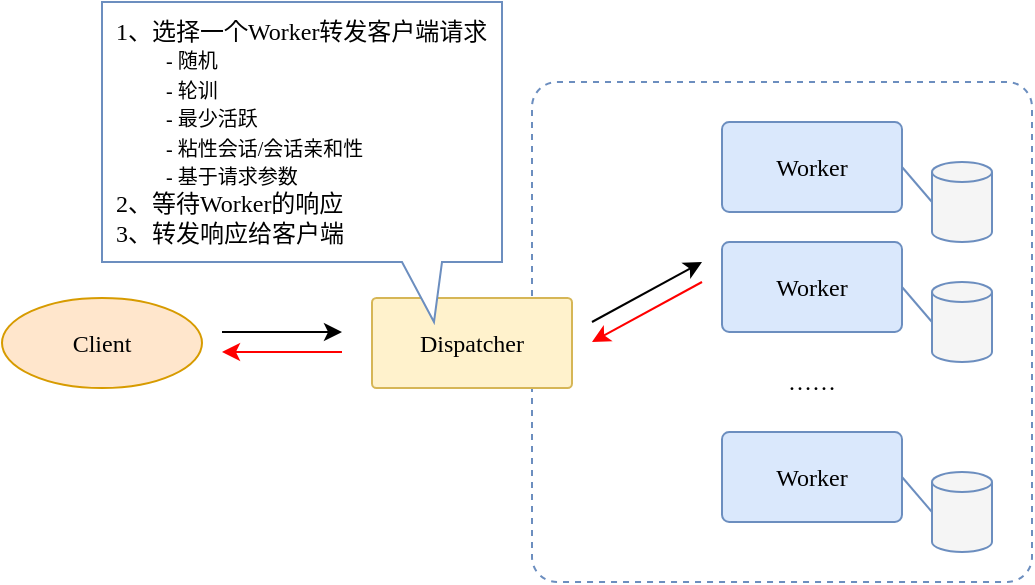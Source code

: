 <mxfile version="19.0.3" type="device" pages="7"><diagram id="mJhIzdPlMA6EVmmanqmh" name="LoadBalancer"><mxGraphModel dx="1234" dy="814" grid="1" gridSize="10" guides="1" tooltips="1" connect="1" arrows="1" fold="1" page="1" pageScale="1" pageWidth="850" pageHeight="1100" math="0" shadow="0"><root><mxCell id="0"/><mxCell id="1" parent="0"/><mxCell id="OKuYoKB4tU8F0zjt6xuh-11" value="" style="rounded=1;whiteSpace=wrap;html=1;shadow=0;fontFamily=Times New Roman;strokeColor=#6C8EBF;arcSize=5;dashed=1;" vertex="1" parent="1"><mxGeometry x="305" y="180" width="250" height="250" as="geometry"/></mxCell><mxCell id="OKuYoKB4tU8F0zjt6xuh-2" style="rounded=0;orthogonalLoop=1;jettySize=auto;html=1;exitX=1;exitY=0.5;exitDx=0;exitDy=0;entryX=0;entryY=0.5;entryDx=0;entryDy=0;entryPerimeter=0;endArrow=none;endFill=0;strokeColor=#6C8EBF;" edge="1" parent="1" source="D5-Jd2bCPBZuHOBxy6q9-1" target="D5-Jd2bCPBZuHOBxy6q9-3"><mxGeometry relative="1" as="geometry"><mxPoint x="480" y="270" as="targetPoint"/></mxGeometry></mxCell><mxCell id="D5-Jd2bCPBZuHOBxy6q9-1" value="Worker" style="rounded=1;whiteSpace=wrap;html=1;fillColor=#dae8fc;strokeColor=#6c8ebf;arcSize=8;shadow=0;fontFamily=Times New Roman;fontStyle=0" vertex="1" parent="1"><mxGeometry x="400" y="200" width="90" height="45" as="geometry"/></mxCell><mxCell id="D5-Jd2bCPBZuHOBxy6q9-3" value="" style="shape=cylinder3;whiteSpace=wrap;html=1;boundedLbl=1;backgroundOutline=1;size=5;shadow=0;fillColor=#f5f5f5;fontColor=#333333;strokeColor=#6C8EBF;" vertex="1" parent="1"><mxGeometry x="505" y="220" width="30" height="40" as="geometry"/></mxCell><mxCell id="OKuYoKB4tU8F0zjt6xuh-3" style="rounded=0;orthogonalLoop=1;jettySize=auto;html=1;exitX=1;exitY=0.5;exitDx=0;exitDy=0;entryX=0;entryY=0.5;entryDx=0;entryDy=0;entryPerimeter=0;endArrow=none;endFill=0;strokeColor=#6C8EBF;" edge="1" parent="1" source="OKuYoKB4tU8F0zjt6xuh-4" target="OKuYoKB4tU8F0zjt6xuh-5"><mxGeometry relative="1" as="geometry"><mxPoint x="480" y="330" as="targetPoint"/></mxGeometry></mxCell><mxCell id="OKuYoKB4tU8F0zjt6xuh-4" value="Worker" style="rounded=1;whiteSpace=wrap;html=1;fillColor=#dae8fc;strokeColor=#6c8ebf;arcSize=8;shadow=0;fontFamily=Times New Roman;fontStyle=0" vertex="1" parent="1"><mxGeometry x="400" y="260" width="90" height="45" as="geometry"/></mxCell><mxCell id="OKuYoKB4tU8F0zjt6xuh-5" value="" style="shape=cylinder3;whiteSpace=wrap;html=1;boundedLbl=1;backgroundOutline=1;size=5;shadow=0;fillColor=#f5f5f5;fontColor=#333333;strokeColor=#6C8EBF;" vertex="1" parent="1"><mxGeometry x="505" y="280" width="30" height="40" as="geometry"/></mxCell><mxCell id="OKuYoKB4tU8F0zjt6xuh-6" style="rounded=0;orthogonalLoop=1;jettySize=auto;html=1;exitX=1;exitY=0.5;exitDx=0;exitDy=0;entryX=0;entryY=0.5;entryDx=0;entryDy=0;entryPerimeter=0;endArrow=none;endFill=0;strokeColor=#6C8EBF;" edge="1" parent="1" source="OKuYoKB4tU8F0zjt6xuh-7" target="OKuYoKB4tU8F0zjt6xuh-8"><mxGeometry relative="1" as="geometry"><mxPoint x="480" y="425" as="targetPoint"/></mxGeometry></mxCell><mxCell id="OKuYoKB4tU8F0zjt6xuh-7" value="Worker" style="rounded=1;whiteSpace=wrap;html=1;fillColor=#dae8fc;strokeColor=#6c8ebf;arcSize=8;shadow=0;fontFamily=Times New Roman;fontStyle=0" vertex="1" parent="1"><mxGeometry x="400" y="355" width="90" height="45" as="geometry"/></mxCell><mxCell id="OKuYoKB4tU8F0zjt6xuh-8" value="" style="shape=cylinder3;whiteSpace=wrap;html=1;boundedLbl=1;backgroundOutline=1;size=5;shadow=0;fillColor=#f5f5f5;fontColor=#333333;strokeColor=#6C8EBF;" vertex="1" parent="1"><mxGeometry x="505" y="375" width="30" height="40" as="geometry"/></mxCell><mxCell id="OKuYoKB4tU8F0zjt6xuh-10" value="……" style="text;html=1;strokeColor=none;fillColor=none;align=center;verticalAlign=middle;whiteSpace=wrap;rounded=0;shadow=0;fontFamily=Times New Roman;" vertex="1" parent="1"><mxGeometry x="415" y="320" width="60" height="20" as="geometry"/></mxCell><mxCell id="OKuYoKB4tU8F0zjt6xuh-12" value="Dispatcher" style="rounded=1;whiteSpace=wrap;html=1;shadow=0;fontFamily=Times New Roman;strokeColor=#d6b656;arcSize=5;fillColor=#fff2cc;" vertex="1" parent="1"><mxGeometry x="225" y="288" width="100" height="45" as="geometry"/></mxCell><mxCell id="OKuYoKB4tU8F0zjt6xuh-13" value="Client" style="ellipse;whiteSpace=wrap;html=1;shadow=0;fontFamily=Times New Roman;strokeColor=#d79b00;fillColor=#ffe6cc;" vertex="1" parent="1"><mxGeometry x="40" y="288" width="100" height="45" as="geometry"/></mxCell><mxCell id="OKuYoKB4tU8F0zjt6xuh-14" value="" style="endArrow=classic;html=1;rounded=0;fontFamily=Times New Roman;strokeColor=#000000;" edge="1" parent="1"><mxGeometry width="50" height="50" relative="1" as="geometry"><mxPoint x="150" y="305" as="sourcePoint"/><mxPoint x="210" y="305" as="targetPoint"/></mxGeometry></mxCell><mxCell id="OKuYoKB4tU8F0zjt6xuh-15" value="" style="endArrow=classic;html=1;rounded=0;fontFamily=Times New Roman;strokeColor=#FF0000;" edge="1" parent="1"><mxGeometry width="50" height="50" relative="1" as="geometry"><mxPoint x="210" y="315" as="sourcePoint"/><mxPoint x="150" y="315" as="targetPoint"/></mxGeometry></mxCell><mxCell id="OKuYoKB4tU8F0zjt6xuh-18" value="" style="endArrow=classic;html=1;rounded=0;fontFamily=Times New Roman;strokeColor=#000000;" edge="1" parent="1"><mxGeometry width="50" height="50" relative="1" as="geometry"><mxPoint x="335" y="300" as="sourcePoint"/><mxPoint x="390" y="270" as="targetPoint"/></mxGeometry></mxCell><mxCell id="OKuYoKB4tU8F0zjt6xuh-19" value="" style="endArrow=classic;html=1;rounded=0;fontFamily=Times New Roman;strokeColor=#FF0000;" edge="1" parent="1"><mxGeometry width="50" height="50" relative="1" as="geometry"><mxPoint x="390" y="280" as="sourcePoint"/><mxPoint x="335" y="310" as="targetPoint"/></mxGeometry></mxCell><mxCell id="OKuYoKB4tU8F0zjt6xuh-20" value="" style="shape=callout;whiteSpace=wrap;html=1;perimeter=calloutPerimeter;shadow=0;fontFamily=Times New Roman;strokeColor=#6C8EBF;size=30;position=0.75;position2=0.83;" vertex="1" parent="1"><mxGeometry x="90" y="140" width="200" height="160" as="geometry"/></mxCell><mxCell id="OKuYoKB4tU8F0zjt6xuh-21" value="1、选择一个Worker转发客户端请求&lt;br&gt;&lt;font style=&quot;font-size: 10px;&quot;&gt;&amp;nbsp; &amp;nbsp; &amp;nbsp; &amp;nbsp; &amp;nbsp; - 随机&lt;br&gt;&amp;nbsp; &amp;nbsp; &amp;nbsp; &amp;nbsp; &amp;nbsp;&amp;nbsp;- 轮训&lt;br&gt;&amp;nbsp; &amp;nbsp; &amp;nbsp; &amp;nbsp; &amp;nbsp;&amp;nbsp;- 最少活跃&lt;br&gt;&amp;nbsp; &amp;nbsp; &amp;nbsp; &amp;nbsp; &amp;nbsp;&amp;nbsp;- 粘性会话/会话亲和性&lt;br&gt;&amp;nbsp; &amp;nbsp; &amp;nbsp; &amp;nbsp; &amp;nbsp;&amp;nbsp;- 基于请求参数&lt;/font&gt;&lt;br&gt;2、等待Worker的响应&lt;br&gt;3、转发响应给客户端" style="text;html=1;strokeColor=none;fillColor=none;align=left;verticalAlign=middle;whiteSpace=wrap;rounded=0;shadow=0;fontFamily=Times New Roman;" vertex="1" parent="1"><mxGeometry x="95" y="145" width="190" height="120" as="geometry"/></mxCell></root></mxGraphModel></diagram><diagram id="7uTBvrStzXNm9BnPSdBw" name="ScatterAndGather"><mxGraphModel dx="1234" dy="814" grid="1" gridSize="10" guides="1" tooltips="1" connect="1" arrows="1" fold="1" page="1" pageScale="1" pageWidth="850" pageHeight="1100" math="0" shadow="0"><root><mxCell id="0"/><mxCell id="1" parent="0"/><mxCell id="l8UJnl6q13SmL5NyGdr1-1" value="" style="rounded=1;whiteSpace=wrap;html=1;shadow=0;fontFamily=Times New Roman;strokeColor=#6C8EBF;arcSize=5;dashed=1;" vertex="1" parent="1"><mxGeometry x="315" y="50" width="250" height="250" as="geometry"/></mxCell><mxCell id="l8UJnl6q13SmL5NyGdr1-2" style="rounded=0;orthogonalLoop=1;jettySize=auto;html=1;exitX=1;exitY=0.5;exitDx=0;exitDy=0;entryX=0;entryY=0.5;entryDx=0;entryDy=0;entryPerimeter=0;endArrow=none;endFill=0;strokeColor=#6C8EBF;" edge="1" parent="1" source="l8UJnl6q13SmL5NyGdr1-3" target="l8UJnl6q13SmL5NyGdr1-4"><mxGeometry relative="1" as="geometry"><mxPoint x="490" y="140" as="targetPoint"/></mxGeometry></mxCell><mxCell id="l8UJnl6q13SmL5NyGdr1-3" value="Worker" style="rounded=1;whiteSpace=wrap;html=1;fillColor=#dae8fc;strokeColor=#6c8ebf;arcSize=8;shadow=0;fontFamily=Times New Roman;fontStyle=0" vertex="1" parent="1"><mxGeometry x="410" y="70" width="90" height="45" as="geometry"/></mxCell><mxCell id="l8UJnl6q13SmL5NyGdr1-4" value="" style="shape=cylinder3;whiteSpace=wrap;html=1;boundedLbl=1;backgroundOutline=1;size=5;shadow=0;fillColor=#f5f5f5;fontColor=#333333;strokeColor=#6C8EBF;" vertex="1" parent="1"><mxGeometry x="515" y="90" width="30" height="40" as="geometry"/></mxCell><mxCell id="l8UJnl6q13SmL5NyGdr1-5" style="rounded=0;orthogonalLoop=1;jettySize=auto;html=1;exitX=1;exitY=0.5;exitDx=0;exitDy=0;entryX=0;entryY=0.5;entryDx=0;entryDy=0;entryPerimeter=0;endArrow=none;endFill=0;strokeColor=#6C8EBF;" edge="1" parent="1" source="l8UJnl6q13SmL5NyGdr1-6" target="l8UJnl6q13SmL5NyGdr1-7"><mxGeometry relative="1" as="geometry"><mxPoint x="490" y="200" as="targetPoint"/></mxGeometry></mxCell><mxCell id="l8UJnl6q13SmL5NyGdr1-6" value="Worker" style="rounded=1;whiteSpace=wrap;html=1;fillColor=#dae8fc;strokeColor=#6c8ebf;arcSize=8;shadow=0;fontFamily=Times New Roman;fontStyle=0" vertex="1" parent="1"><mxGeometry x="410" y="130" width="90" height="45" as="geometry"/></mxCell><mxCell id="l8UJnl6q13SmL5NyGdr1-7" value="" style="shape=cylinder3;whiteSpace=wrap;html=1;boundedLbl=1;backgroundOutline=1;size=5;shadow=0;fillColor=#f5f5f5;fontColor=#333333;strokeColor=#6C8EBF;" vertex="1" parent="1"><mxGeometry x="515" y="150" width="30" height="40" as="geometry"/></mxCell><mxCell id="l8UJnl6q13SmL5NyGdr1-8" style="rounded=0;orthogonalLoop=1;jettySize=auto;html=1;exitX=1;exitY=0.5;exitDx=0;exitDy=0;entryX=0;entryY=0.5;entryDx=0;entryDy=0;entryPerimeter=0;endArrow=none;endFill=0;strokeColor=#6C8EBF;" edge="1" parent="1" source="l8UJnl6q13SmL5NyGdr1-9" target="l8UJnl6q13SmL5NyGdr1-10"><mxGeometry relative="1" as="geometry"><mxPoint x="490" y="295" as="targetPoint"/></mxGeometry></mxCell><mxCell id="l8UJnl6q13SmL5NyGdr1-9" value="Worker" style="rounded=1;whiteSpace=wrap;html=1;fillColor=#dae8fc;strokeColor=#6c8ebf;arcSize=8;shadow=0;fontFamily=Times New Roman;fontStyle=0" vertex="1" parent="1"><mxGeometry x="410" y="225" width="90" height="45" as="geometry"/></mxCell><mxCell id="l8UJnl6q13SmL5NyGdr1-10" value="" style="shape=cylinder3;whiteSpace=wrap;html=1;boundedLbl=1;backgroundOutline=1;size=5;shadow=0;fillColor=#f5f5f5;fontColor=#333333;strokeColor=#6C8EBF;" vertex="1" parent="1"><mxGeometry x="515" y="245" width="30" height="40" as="geometry"/></mxCell><mxCell id="l8UJnl6q13SmL5NyGdr1-11" value="……" style="text;html=1;strokeColor=none;fillColor=none;align=center;verticalAlign=middle;whiteSpace=wrap;rounded=0;shadow=0;fontFamily=Times New Roman;" vertex="1" parent="1"><mxGeometry x="425" y="190" width="60" height="20" as="geometry"/></mxCell><mxCell id="l8UJnl6q13SmL5NyGdr1-12" value="Dispatcher" style="rounded=1;whiteSpace=wrap;html=1;shadow=0;fontFamily=Times New Roman;strokeColor=#d6b656;arcSize=5;fillColor=#fff2cc;" vertex="1" parent="1"><mxGeometry x="235" y="158" width="100" height="45" as="geometry"/></mxCell><mxCell id="l8UJnl6q13SmL5NyGdr1-13" value="Client" style="ellipse;whiteSpace=wrap;html=1;shadow=0;fontFamily=Times New Roman;strokeColor=#d79b00;fillColor=#ffe6cc;" vertex="1" parent="1"><mxGeometry x="50" y="158" width="100" height="45" as="geometry"/></mxCell><mxCell id="l8UJnl6q13SmL5NyGdr1-14" value="" style="endArrow=classic;html=1;rounded=0;fontFamily=Times New Roman;strokeColor=#000000;" edge="1" parent="1"><mxGeometry width="50" height="50" relative="1" as="geometry"><mxPoint x="160" y="175" as="sourcePoint"/><mxPoint x="220" y="175" as="targetPoint"/></mxGeometry></mxCell><mxCell id="l8UJnl6q13SmL5NyGdr1-15" value="" style="endArrow=classic;html=1;rounded=0;fontFamily=Times New Roman;strokeColor=#FF0000;" edge="1" parent="1"><mxGeometry width="50" height="50" relative="1" as="geometry"><mxPoint x="220" y="185" as="sourcePoint"/><mxPoint x="160" y="185" as="targetPoint"/></mxGeometry></mxCell><mxCell id="l8UJnl6q13SmL5NyGdr1-16" value="" style="endArrow=classic;html=1;rounded=0;fontFamily=Times New Roman;strokeColor=#000000;" edge="1" parent="1"><mxGeometry width="50" height="50" relative="1" as="geometry"><mxPoint x="343" y="152" as="sourcePoint"/><mxPoint x="398" y="82" as="targetPoint"/></mxGeometry></mxCell><mxCell id="l8UJnl6q13SmL5NyGdr1-17" value="" style="endArrow=classic;html=1;rounded=0;fontFamily=Times New Roman;strokeColor=#FF0000;" edge="1" parent="1"><mxGeometry width="50" height="50" relative="1" as="geometry"><mxPoint x="403" y="92" as="sourcePoint"/><mxPoint x="348" y="162" as="targetPoint"/></mxGeometry></mxCell><mxCell id="l8UJnl6q13SmL5NyGdr1-18" value="" style="shape=callout;whiteSpace=wrap;html=1;perimeter=calloutPerimeter;shadow=0;fontFamily=Times New Roman;strokeColor=#6C8EBF;size=30;position=0.75;position2=0.83;" vertex="1" parent="1"><mxGeometry x="100" y="70" width="200" height="100" as="geometry"/></mxCell><mxCell id="l8UJnl6q13SmL5NyGdr1-19" value="1、将请求广播给所有的Worker&lt;br&gt;2、等待所有的响应&lt;br&gt;3、将所有的响应合并成一个响应" style="text;html=1;strokeColor=none;fillColor=none;align=left;verticalAlign=middle;whiteSpace=wrap;rounded=0;shadow=0;fontFamily=Times New Roman;" vertex="1" parent="1"><mxGeometry x="105" y="75" width="190" height="60" as="geometry"/></mxCell><mxCell id="FmvXuT_vc3VrbFPCiRUk-1" value="" style="endArrow=classic;html=1;rounded=0;fontFamily=Times New Roman;strokeColor=#000000;" edge="1" parent="1"><mxGeometry width="50" height="50" relative="1" as="geometry"><mxPoint x="350" y="180" as="sourcePoint"/><mxPoint x="405" y="150" as="targetPoint"/></mxGeometry></mxCell><mxCell id="FmvXuT_vc3VrbFPCiRUk-2" value="" style="endArrow=classic;html=1;rounded=0;fontFamily=Times New Roman;strokeColor=#FF0000;" edge="1" parent="1"><mxGeometry width="50" height="50" relative="1" as="geometry"><mxPoint x="405" y="160" as="sourcePoint"/><mxPoint x="350" y="190" as="targetPoint"/></mxGeometry></mxCell><mxCell id="FmvXuT_vc3VrbFPCiRUk-3" value="" style="endArrow=classic;html=1;rounded=0;fontFamily=Times New Roman;strokeColor=#000000;" edge="1" parent="1"><mxGeometry width="50" height="50" relative="1" as="geometry"><mxPoint x="345" y="206" as="sourcePoint"/><mxPoint x="405" y="246" as="targetPoint"/></mxGeometry></mxCell><mxCell id="FmvXuT_vc3VrbFPCiRUk-4" value="" style="endArrow=classic;html=1;rounded=0;fontFamily=Times New Roman;strokeColor=#FF0000;" edge="1" parent="1"><mxGeometry width="50" height="50" relative="1" as="geometry"><mxPoint x="400" y="256" as="sourcePoint"/><mxPoint x="340" y="216" as="targetPoint"/></mxGeometry></mxCell></root></mxGraphModel></diagram><diagram id="F66tq0EUuFANw4MrTrMQ" name="ResultCache"><mxGraphModel dx="1234" dy="814" grid="1" gridSize="10" guides="1" tooltips="1" connect="1" arrows="1" fold="1" page="1" pageScale="1" pageWidth="850" pageHeight="1100" math="0" shadow="0"><root><mxCell id="0"/><mxCell id="1" parent="0"/><mxCell id="sAX-GhRNekxfn34Ok12D-1" value="" style="rounded=1;whiteSpace=wrap;html=1;shadow=0;fontFamily=Times New Roman;strokeColor=#6C8EBF;arcSize=5;dashed=1;" vertex="1" parent="1"><mxGeometry x="315" y="50" width="250" height="250" as="geometry"/></mxCell><mxCell id="sAX-GhRNekxfn34Ok12D-2" style="rounded=0;orthogonalLoop=1;jettySize=auto;html=1;exitX=1;exitY=0.5;exitDx=0;exitDy=0;entryX=0;entryY=0.5;entryDx=0;entryDy=0;entryPerimeter=0;endArrow=none;endFill=0;strokeColor=#6C8EBF;" edge="1" parent="1" source="sAX-GhRNekxfn34Ok12D-3" target="sAX-GhRNekxfn34Ok12D-4"><mxGeometry relative="1" as="geometry"><mxPoint x="490" y="140" as="targetPoint"/></mxGeometry></mxCell><mxCell id="sAX-GhRNekxfn34Ok12D-3" value="Worker" style="rounded=1;whiteSpace=wrap;html=1;fillColor=#dae8fc;strokeColor=#6c8ebf;arcSize=8;shadow=0;fontFamily=Times New Roman;fontStyle=0" vertex="1" parent="1"><mxGeometry x="410" y="70" width="90" height="45" as="geometry"/></mxCell><mxCell id="sAX-GhRNekxfn34Ok12D-4" value="" style="shape=cylinder3;whiteSpace=wrap;html=1;boundedLbl=1;backgroundOutline=1;size=5;shadow=0;fillColor=#f5f5f5;fontColor=#333333;strokeColor=#6C8EBF;" vertex="1" parent="1"><mxGeometry x="515" y="90" width="30" height="40" as="geometry"/></mxCell><mxCell id="sAX-GhRNekxfn34Ok12D-5" style="rounded=0;orthogonalLoop=1;jettySize=auto;html=1;exitX=1;exitY=0.5;exitDx=0;exitDy=0;entryX=0;entryY=0.5;entryDx=0;entryDy=0;entryPerimeter=0;endArrow=none;endFill=0;strokeColor=#6C8EBF;" edge="1" parent="1" source="sAX-GhRNekxfn34Ok12D-6" target="sAX-GhRNekxfn34Ok12D-7"><mxGeometry relative="1" as="geometry"><mxPoint x="490" y="200" as="targetPoint"/></mxGeometry></mxCell><mxCell id="sAX-GhRNekxfn34Ok12D-6" value="Worker" style="rounded=1;whiteSpace=wrap;html=1;fillColor=#dae8fc;strokeColor=#6c8ebf;arcSize=8;shadow=0;fontFamily=Times New Roman;fontStyle=0" vertex="1" parent="1"><mxGeometry x="410" y="130" width="90" height="45" as="geometry"/></mxCell><mxCell id="sAX-GhRNekxfn34Ok12D-7" value="" style="shape=cylinder3;whiteSpace=wrap;html=1;boundedLbl=1;backgroundOutline=1;size=5;shadow=0;fillColor=#f5f5f5;fontColor=#333333;strokeColor=#6C8EBF;" vertex="1" parent="1"><mxGeometry x="515" y="150" width="30" height="40" as="geometry"/></mxCell><mxCell id="sAX-GhRNekxfn34Ok12D-8" style="rounded=0;orthogonalLoop=1;jettySize=auto;html=1;exitX=1;exitY=0.5;exitDx=0;exitDy=0;entryX=0;entryY=0.5;entryDx=0;entryDy=0;entryPerimeter=0;endArrow=none;endFill=0;strokeColor=#6C8EBF;" edge="1" parent="1" source="sAX-GhRNekxfn34Ok12D-9" target="sAX-GhRNekxfn34Ok12D-10"><mxGeometry relative="1" as="geometry"><mxPoint x="490" y="295" as="targetPoint"/></mxGeometry></mxCell><mxCell id="sAX-GhRNekxfn34Ok12D-9" value="Worker" style="rounded=1;whiteSpace=wrap;html=1;fillColor=#dae8fc;strokeColor=#6c8ebf;arcSize=8;shadow=0;fontFamily=Times New Roman;fontStyle=0" vertex="1" parent="1"><mxGeometry x="410" y="225" width="90" height="45" as="geometry"/></mxCell><mxCell id="sAX-GhRNekxfn34Ok12D-10" value="" style="shape=cylinder3;whiteSpace=wrap;html=1;boundedLbl=1;backgroundOutline=1;size=5;shadow=0;fillColor=#f5f5f5;fontColor=#333333;strokeColor=#6C8EBF;" vertex="1" parent="1"><mxGeometry x="515" y="245" width="30" height="40" as="geometry"/></mxCell><mxCell id="sAX-GhRNekxfn34Ok12D-11" value="……" style="text;html=1;strokeColor=none;fillColor=none;align=center;verticalAlign=middle;whiteSpace=wrap;rounded=0;shadow=0;fontFamily=Times New Roman;" vertex="1" parent="1"><mxGeometry x="425" y="190" width="60" height="20" as="geometry"/></mxCell><mxCell id="sAX-GhRNekxfn34Ok12D-12" value="Dispatcher" style="rounded=1;whiteSpace=wrap;html=1;shadow=0;fontFamily=Times New Roman;strokeColor=#d6b656;arcSize=5;fillColor=#fff2cc;" vertex="1" parent="1"><mxGeometry x="235" y="158" width="100" height="45" as="geometry"/></mxCell><mxCell id="sAX-GhRNekxfn34Ok12D-13" value="Client" style="ellipse;whiteSpace=wrap;html=1;shadow=0;fontFamily=Times New Roman;strokeColor=#d79b00;fillColor=#ffe6cc;" vertex="1" parent="1"><mxGeometry x="50" y="158" width="100" height="45" as="geometry"/></mxCell><mxCell id="sAX-GhRNekxfn34Ok12D-14" value="" style="endArrow=classic;html=1;rounded=0;fontFamily=Times New Roman;strokeColor=#000000;" edge="1" parent="1"><mxGeometry width="50" height="50" relative="1" as="geometry"><mxPoint x="160" y="175" as="sourcePoint"/><mxPoint x="220" y="175" as="targetPoint"/></mxGeometry></mxCell><mxCell id="sAX-GhRNekxfn34Ok12D-15" value="" style="endArrow=classic;html=1;rounded=0;fontFamily=Times New Roman;strokeColor=#FF0000;" edge="1" parent="1"><mxGeometry width="50" height="50" relative="1" as="geometry"><mxPoint x="220" y="185" as="sourcePoint"/><mxPoint x="160" y="185" as="targetPoint"/></mxGeometry></mxCell><mxCell id="sAX-GhRNekxfn34Ok12D-16" value="" style="endArrow=classic;html=1;rounded=0;fontFamily=Times New Roman;strokeColor=#000000;dashed=1;" edge="1" parent="1"><mxGeometry width="50" height="50" relative="1" as="geometry"><mxPoint x="343" y="152" as="sourcePoint"/><mxPoint x="398" y="82" as="targetPoint"/></mxGeometry></mxCell><mxCell id="sAX-GhRNekxfn34Ok12D-17" value="" style="endArrow=classic;html=1;rounded=0;fontFamily=Times New Roman;strokeColor=#FF0000;dashed=1;" edge="1" parent="1"><mxGeometry width="50" height="50" relative="1" as="geometry"><mxPoint x="403" y="92" as="sourcePoint"/><mxPoint x="348" y="162" as="targetPoint"/></mxGeometry></mxCell><mxCell id="sAX-GhRNekxfn34Ok12D-18" value="" style="shape=callout;whiteSpace=wrap;html=1;perimeter=calloutPerimeter;shadow=0;fontFamily=Times New Roman;strokeColor=#6C8EBF;size=30;position=0.75;position2=0.83;" vertex="1" parent="1"><mxGeometry x="60" y="70" width="240" height="100" as="geometry"/></mxCell><mxCell id="sAX-GhRNekxfn34Ok12D-19" value="1、查找缓存&lt;br&gt;2、如果缓存存在，直接返回客户端&lt;br&gt;3、否则，将请求转发Worker，并缓存结果" style="text;html=1;strokeColor=none;fillColor=none;align=left;verticalAlign=middle;whiteSpace=wrap;rounded=0;shadow=0;fontFamily=Times New Roman;" vertex="1" parent="1"><mxGeometry x="65" y="75" width="230" height="60" as="geometry"/></mxCell><mxCell id="sAX-GhRNekxfn34Ok12D-20" value="" style="endArrow=classic;html=1;rounded=0;fontFamily=Times New Roman;strokeColor=#000000;dashed=1;" edge="1" parent="1"><mxGeometry width="50" height="50" relative="1" as="geometry"><mxPoint x="350" y="180" as="sourcePoint"/><mxPoint x="405" y="150" as="targetPoint"/></mxGeometry></mxCell><mxCell id="sAX-GhRNekxfn34Ok12D-21" value="" style="endArrow=classic;html=1;rounded=0;fontFamily=Times New Roman;strokeColor=#FF0000;dashed=1;" edge="1" parent="1"><mxGeometry width="50" height="50" relative="1" as="geometry"><mxPoint x="405" y="160" as="sourcePoint"/><mxPoint x="350" y="190" as="targetPoint"/></mxGeometry></mxCell><mxCell id="sAX-GhRNekxfn34Ok12D-22" value="" style="endArrow=classic;html=1;rounded=0;fontFamily=Times New Roman;strokeColor=#000000;dashed=1;" edge="1" parent="1"><mxGeometry width="50" height="50" relative="1" as="geometry"><mxPoint x="345" y="206" as="sourcePoint"/><mxPoint x="405" y="246" as="targetPoint"/></mxGeometry></mxCell><mxCell id="sAX-GhRNekxfn34Ok12D-23" value="" style="endArrow=classic;html=1;rounded=0;fontFamily=Times New Roman;strokeColor=#FF0000;dashed=1;" edge="1" parent="1"><mxGeometry width="50" height="50" relative="1" as="geometry"><mxPoint x="400" y="256" as="sourcePoint"/><mxPoint x="340" y="216" as="targetPoint"/></mxGeometry></mxCell><mxCell id="sAX-GhRNekxfn34Ok12D-25" value="Cache" style="rounded=1;whiteSpace=wrap;html=1;shadow=0;fontFamily=Times New Roman;strokeColor=#82b366;arcSize=5;fillColor=#d5e8d4;" vertex="1" parent="1"><mxGeometry x="240" y="255" width="70" height="45" as="geometry"/></mxCell><mxCell id="sAX-GhRNekxfn34Ok12D-26" value="" style="endArrow=classic;html=1;rounded=0;fontFamily=Times New Roman;strokeColor=#000000;" edge="1" parent="1"><mxGeometry width="50" height="50" relative="1" as="geometry"><mxPoint x="269.5" y="210" as="sourcePoint"/><mxPoint x="269.5" y="252" as="targetPoint"/></mxGeometry></mxCell><mxCell id="sAX-GhRNekxfn34Ok12D-27" value="" style="endArrow=classic;html=1;rounded=0;fontFamily=Times New Roman;strokeColor=#FF0000;" edge="1" parent="1"><mxGeometry width="50" height="50" relative="1" as="geometry"><mxPoint x="279.5" y="252" as="sourcePoint"/><mxPoint x="279.5" y="210" as="targetPoint"/></mxGeometry></mxCell></root></mxGraphModel></diagram><diagram id="iCP-BWPXJ7RKd96HvjEC" name="SharedSpace"><mxGraphModel dx="1234" dy="814" grid="1" gridSize="10" guides="1" tooltips="1" connect="1" arrows="1" fold="1" page="1" pageScale="1" pageWidth="850" pageHeight="1100" math="0" shadow="0"><root><mxCell id="0"/><mxCell id="1" parent="0"/><mxCell id="x8U6ziGuTQ1ifxLQvli3-1" value="Client" style="ellipse;whiteSpace=wrap;html=1;shadow=0;fontFamily=Times New Roman;fontSize=12;strokeColor=#d79b00;fillColor=#ffe6cc;" vertex="1" parent="1"><mxGeometry x="130" y="457.5" width="100" height="45" as="geometry"/></mxCell><mxCell id="txb3bjvQ4BBOy4tX10zR-15" value="" style="shape=callout;whiteSpace=wrap;html=1;perimeter=calloutPerimeter;shadow=0;fontFamily=Times New Roman;fontSize=12;strokeColor=#d79b00;fillColor=#FFFFFF;size=23;position=0.15;position2=0.23;" vertex="1" parent="1"><mxGeometry x="140" y="387.5" width="130" height="80" as="geometry"/></mxCell><mxCell id="txb3bjvQ4BBOy4tX10zR-7" value="" style="rounded=1;whiteSpace=wrap;html=1;shadow=0;fontFamily=Times New Roman;fontSize=12;arcSize=5;fillColor=none;strokeColor=#6c8ebf;dashed=1;" vertex="1" parent="1"><mxGeometry x="470" y="320" width="250" height="120" as="geometry"/></mxCell><mxCell id="9Y-F8FB-NYjzn1NiWGX8-2" value="元组空间&lt;br style=&quot;font-size: 12px;&quot;&gt;(Tuple Space)" style="ellipse;shape=cloud;whiteSpace=wrap;html=1;shadow=0;fontFamily=Times New Roman;fontSize=12;strokeColor=none;fillColor=#6C8EBF;fontStyle=1" vertex="1" parent="1"><mxGeometry x="260" y="420" width="200" height="120" as="geometry"/></mxCell><mxCell id="txb3bjvQ4BBOy4tX10zR-1" value="Worker" style="rounded=1;whiteSpace=wrap;html=1;fillColor=#dae8fc;strokeColor=#6c8ebf;arcSize=8;shadow=0;fontFamily=Times New Roman;fontStyle=0" vertex="1" parent="1"><mxGeometry x="480" y="327.5" width="90" height="45" as="geometry"/></mxCell><mxCell id="txb3bjvQ4BBOy4tX10zR-2" value="Worker" style="rounded=1;whiteSpace=wrap;html=1;fillColor=#dae8fc;strokeColor=#6c8ebf;arcSize=8;shadow=0;fontFamily=Times New Roman;fontStyle=0" vertex="1" parent="1"><mxGeometry x="550" y="357.5" width="90" height="45" as="geometry"/></mxCell><mxCell id="txb3bjvQ4BBOy4tX10zR-3" value="Worker" style="rounded=1;whiteSpace=wrap;html=1;fillColor=#dae8fc;strokeColor=#6c8ebf;arcSize=8;shadow=0;fontFamily=Times New Roman;fontStyle=0" vertex="1" parent="1"><mxGeometry x="620" y="387.5" width="90" height="45" as="geometry"/></mxCell><mxCell id="txb3bjvQ4BBOy4tX10zR-4" value="Worker" style="rounded=1;whiteSpace=wrap;html=1;fillColor=#d5e8d4;strokeColor=#82b366;arcSize=8;shadow=0;fontFamily=Times New Roman;fontStyle=0" vertex="1" parent="1"><mxGeometry x="480" y="590" width="90" height="45" as="geometry"/></mxCell><mxCell id="txb3bjvQ4BBOy4tX10zR-5" value="Worker" style="rounded=1;whiteSpace=wrap;html=1;fillColor=#d5e8d4;strokeColor=#82b366;arcSize=8;shadow=0;fontFamily=Times New Roman;fontStyle=0" vertex="1" parent="1"><mxGeometry x="410" y="620" width="90" height="45" as="geometry"/></mxCell><mxCell id="txb3bjvQ4BBOy4tX10zR-6" value="Worker" style="rounded=1;whiteSpace=wrap;html=1;fillColor=#d5e8d4;strokeColor=#82b366;arcSize=8;shadow=0;fontFamily=Times New Roman;fontStyle=0" vertex="1" parent="1"><mxGeometry x="340" y="650" width="90" height="45" as="geometry"/></mxCell><mxCell id="txb3bjvQ4BBOy4tX10zR-8" value="" style="rounded=1;whiteSpace=wrap;html=1;shadow=0;fontFamily=Times New Roman;fontSize=12;arcSize=5;fillColor=none;strokeColor=#82b366;dashed=1;" vertex="1" parent="1"><mxGeometry x="330" y="582.5" width="250" height="120" as="geometry"/></mxCell><mxCell id="txb3bjvQ4BBOy4tX10zR-9" value="" style="shape=callout;whiteSpace=wrap;html=1;perimeter=calloutPerimeter;shadow=0;fontFamily=Times New Roman;fontSize=12;strokeColor=#6C8EBF;fillColor=default;" vertex="1" parent="1"><mxGeometry x="470" y="457.5" width="180" height="140" as="geometry"/></mxCell><mxCell id="txb3bjvQ4BBOy4tX10zR-11" value="" style="shape=callout;whiteSpace=wrap;html=1;perimeter=calloutPerimeter;shadow=0;fontFamily=Times New Roman;fontSize=12;strokeColor=#6C8EBF;fillColor=default;direction=west;size=30;position=0.11;position2=0.06;base=20;" vertex="1" parent="1"><mxGeometry x="470" y="427.5" width="180" height="140" as="geometry"/></mxCell><mxCell id="txb3bjvQ4BBOy4tX10zR-13" value="" style="endArrow=classic;html=1;rounded=0;fontFamily=Times New Roman;fontSize=14;strokeColor=#FF0000;exitX=1;exitY=0.5;exitDx=0;exitDy=0;" edge="1" parent="1" source="x8U6ziGuTQ1ifxLQvli3-1"><mxGeometry width="50" height="50" relative="1" as="geometry"><mxPoint x="160" y="760" as="sourcePoint"/><mxPoint x="310" y="480" as="targetPoint"/></mxGeometry></mxCell><mxCell id="txb3bjvQ4BBOy4tX10zR-16" value="" style="endArrow=classic;html=1;rounded=0;fontFamily=Times New Roman;fontSize=12;strokeColor=#FF0000;entryX=0.45;entryY=0.75;entryDx=0;entryDy=0;entryPerimeter=0;" edge="1" parent="1" target="9Y-F8FB-NYjzn1NiWGX8-2"><mxGeometry width="50" height="50" relative="1" as="geometry"><mxPoint x="360" y="640" as="sourcePoint"/><mxPoint x="270" y="610" as="targetPoint"/></mxGeometry></mxCell><mxCell id="txb3bjvQ4BBOy4tX10zR-17" value="" style="endArrow=classic;html=1;rounded=0;fontFamily=Times New Roman;fontSize=12;strokeColor=#000000;entryX=0.45;entryY=0.75;entryDx=0;entryDy=0;entryPerimeter=0;" edge="1" parent="1"><mxGeometry width="50" height="50" relative="1" as="geometry"><mxPoint x="360" y="510" as="sourcePoint"/><mxPoint x="370" y="640" as="targetPoint"/></mxGeometry></mxCell><mxCell id="txb3bjvQ4BBOy4tX10zR-18" value="" style="endArrow=classic;html=1;rounded=0;fontFamily=Times New Roman;fontSize=12;strokeColor=#FF0000;entryX=0.45;entryY=0.75;entryDx=0;entryDy=0;entryPerimeter=0;" edge="1" parent="1"><mxGeometry width="50" height="50" relative="1" as="geometry"><mxPoint x="440" y="610" as="sourcePoint"/><mxPoint x="395" y="505" as="targetPoint"/></mxGeometry></mxCell><mxCell id="txb3bjvQ4BBOy4tX10zR-19" value="" style="endArrow=classic;html=1;rounded=0;fontFamily=Times New Roman;fontSize=12;strokeColor=#000000;" edge="1" parent="1"><mxGeometry width="50" height="50" relative="1" as="geometry"><mxPoint x="405" y="505" as="sourcePoint"/><mxPoint x="450" y="610" as="targetPoint"/></mxGeometry></mxCell><mxCell id="txb3bjvQ4BBOy4tX10zR-20" value="" style="endArrow=none;html=1;rounded=0;fontFamily=Times New Roman;fontSize=12;strokeColor=#FF0000;endFill=0;startArrow=classic;startFill=1;" edge="1" parent="1"><mxGeometry width="50" height="50" relative="1" as="geometry"><mxPoint x="385" y="465" as="sourcePoint"/><mxPoint x="510" y="385" as="targetPoint"/></mxGeometry></mxCell><mxCell id="txb3bjvQ4BBOy4tX10zR-21" value="" style="endArrow=none;html=1;rounded=0;fontFamily=Times New Roman;fontSize=12;strokeColor=#000000;startArrow=classic;startFill=1;endFill=0;" edge="1" parent="1"><mxGeometry width="50" height="50" relative="1" as="geometry"><mxPoint x="495" y="380" as="sourcePoint"/><mxPoint x="370" y="460" as="targetPoint"/></mxGeometry></mxCell><mxCell id="txb3bjvQ4BBOy4tX10zR-22" value="" style="endArrow=none;html=1;rounded=0;fontFamily=Times New Roman;fontSize=12;strokeColor=#FF0000;endFill=0;startArrow=classic;startFill=1;" edge="1" parent="1"><mxGeometry width="50" height="50" relative="1" as="geometry"><mxPoint x="419" y="481" as="sourcePoint"/><mxPoint x="544" y="401" as="targetPoint"/></mxGeometry></mxCell><mxCell id="txb3bjvQ4BBOy4tX10zR-23" value="" style="endArrow=none;html=1;rounded=0;fontFamily=Times New Roman;fontSize=12;strokeColor=#000000;startArrow=classic;startFill=1;endFill=0;" edge="1" parent="1"><mxGeometry width="50" height="50" relative="1" as="geometry"><mxPoint x="529" y="396" as="sourcePoint"/><mxPoint x="404" y="476" as="targetPoint"/></mxGeometry></mxCell><mxCell id="txb3bjvQ4BBOy4tX10zR-14" value="1、将请求放入空间&lt;br style=&quot;font-size: 12px;&quot;&gt;2、从空间中获取结果" style="text;html=1;strokeColor=none;fillColor=none;align=left;verticalAlign=middle;whiteSpace=wrap;rounded=0;shadow=0;fontFamily=Times New Roman;fontSize=12;" vertex="1" parent="1"><mxGeometry x="145" y="395" width="120" height="40" as="geometry"/></mxCell><mxCell id="txb3bjvQ4BBOy4tX10zR-10" value="&lt;b&gt;&lt;font style=&quot;font-size: 14px;&quot;&gt;重复&lt;/font&gt;&lt;/b&gt;&lt;br&gt;1、从空间中获取中间结果&lt;br&gt;2、将值添加到结果中&lt;br&gt;3、将部分结果放在空间中" style="text;html=1;strokeColor=none;fillColor=none;align=left;verticalAlign=middle;whiteSpace=wrap;rounded=0;shadow=0;fontFamily=Times New Roman;fontSize=12;" vertex="1" parent="1"><mxGeometry x="480" y="475" width="160" height="70" as="geometry"/></mxCell></root></mxGraphModel></diagram><diagram id="Kpv-bARIf_qsqDkCt4kF" name="PipeAndFilter"><mxGraphModel dx="1234" dy="814" grid="1" gridSize="10" guides="1" tooltips="1" connect="1" arrows="1" fold="1" page="1" pageScale="1" pageWidth="850" pageHeight="1100" math="0" shadow="0"><root><mxCell id="0"/><mxCell id="1" parent="0"/><mxCell id="C4qduYnsGlu0VFhPUSi9-1" value="Client" style="ellipse;whiteSpace=wrap;html=1;shadow=0;fontFamily=Times New Roman;fontSize=12;strokeColor=#d79b00;fillColor=#ffe6cc;" vertex="1" parent="1"><mxGeometry x="108" y="302.5" width="100" height="45" as="geometry"/></mxCell><mxCell id="VZTNcZ8pYRp3EMguCTR0-6" value="Worker" style="rounded=1;whiteSpace=wrap;html=1;fillColor=#d5e8d4;strokeColor=#82b366;arcSize=8;shadow=0;fontFamily=Times New Roman;fontStyle=0" vertex="1" parent="1"><mxGeometry x="428" y="407.5" width="90" height="45" as="geometry"/></mxCell><mxCell id="VZTNcZ8pYRp3EMguCTR0-7" value="Worker" style="rounded=1;whiteSpace=wrap;html=1;fillColor=#d5e8d4;strokeColor=#82b366;arcSize=8;shadow=0;fontFamily=Times New Roman;fontStyle=0" vertex="1" parent="1"><mxGeometry x="498" y="437.5" width="90" height="45" as="geometry"/></mxCell><mxCell id="VZTNcZ8pYRp3EMguCTR0-2" value="Worker" style="rounded=1;whiteSpace=wrap;html=1;fillColor=#dae8fc;strokeColor=#6c8ebf;arcSize=8;shadow=0;fontFamily=Times New Roman;fontStyle=0" vertex="1" parent="1"><mxGeometry x="428" y="157.5" width="90" height="45" as="geometry"/></mxCell><mxCell id="VZTNcZ8pYRp3EMguCTR0-3" value="Worker" style="rounded=1;whiteSpace=wrap;html=1;fillColor=#dae8fc;strokeColor=#6c8ebf;arcSize=8;shadow=0;fontFamily=Times New Roman;fontStyle=0" vertex="1" parent="1"><mxGeometry x="498" y="187.5" width="90" height="45" as="geometry"/></mxCell><mxCell id="VZTNcZ8pYRp3EMguCTR0-4" value="Worker" style="rounded=1;whiteSpace=wrap;html=1;fillColor=#dae8fc;strokeColor=#6c8ebf;arcSize=8;shadow=0;fontFamily=Times New Roman;fontStyle=0" vertex="1" parent="1"><mxGeometry x="568" y="217.5" width="90" height="45" as="geometry"/></mxCell><mxCell id="VZTNcZ8pYRp3EMguCTR0-8" value="Worker" style="rounded=1;whiteSpace=wrap;html=1;fillColor=#d5e8d4;strokeColor=#82b366;arcSize=8;shadow=0;fontFamily=Times New Roman;fontStyle=0" vertex="1" parent="1"><mxGeometry x="568" y="467.5" width="90" height="45" as="geometry"/></mxCell><mxCell id="VZTNcZ8pYRp3EMguCTR0-39" value="" style="shape=callout;whiteSpace=wrap;html=1;perimeter=calloutPerimeter;shadow=0;fontFamily=Times New Roman;fontSize=12;strokeColor=#6c8ebf;fillColor=#FFFFFF;size=100;position=0.18;position2=0.2;base=29;" vertex="1" parent="1"><mxGeometry x="593" y="289" width="200" height="190" as="geometry"/></mxCell><mxCell id="VZTNcZ8pYRp3EMguCTR0-41" value="" style="shape=callout;whiteSpace=wrap;html=1;perimeter=calloutPerimeter;shadow=0;fontFamily=Times New Roman;fontSize=12;strokeColor=#6c8ebf;fillColor=#FFFFFF;size=40;position=0.73;position2=0.78;base=19;direction=west;" vertex="1" parent="1"><mxGeometry x="593" y="249" width="200" height="130" as="geometry"/></mxCell><mxCell id="VZTNcZ8pYRp3EMguCTR0-38" value="" style="shape=callout;whiteSpace=wrap;html=1;perimeter=calloutPerimeter;shadow=0;fontFamily=Times New Roman;fontSize=12;base=30;size=43;position=0.41;position2=0.53;fillColor=#FFFFFF;strokeColor=#d6b656;" vertex="1" parent="1"><mxGeometry x="58" y="218" width="170" height="92.5" as="geometry"/></mxCell><mxCell id="VZTNcZ8pYRp3EMguCTR0-32" style="edgeStyle=none;rounded=0;orthogonalLoop=1;jettySize=auto;html=1;exitX=1;exitY=0;exitDx=0;exitDy=0;entryX=0.5;entryY=1;entryDx=0;entryDy=0;fontFamily=Times New Roman;fontSize=12;startArrow=none;startFill=0;endArrow=classic;endFill=1;strokeColor=#FF0000;" edge="1" parent="1" source="C4qduYnsGlu0VFhPUSi9-1" target="VZTNcZ8pYRp3EMguCTR0-21"><mxGeometry relative="1" as="geometry"/></mxCell><mxCell id="VZTNcZ8pYRp3EMguCTR0-1" value="" style="rounded=1;whiteSpace=wrap;html=1;shadow=0;fontFamily=Times New Roman;fontSize=12;arcSize=5;fillColor=none;strokeColor=#6c8ebf;dashed=1;" vertex="1" parent="1"><mxGeometry x="418" y="150" width="250" height="120" as="geometry"/></mxCell><mxCell id="VZTNcZ8pYRp3EMguCTR0-13" style="edgeStyle=none;rounded=0;orthogonalLoop=1;jettySize=auto;html=1;exitX=0.5;exitY=1;exitDx=0;exitDy=0;entryX=0;entryY=0.5;entryDx=0;entryDy=0;fontFamily=Times New Roman;fontSize=12;startArrow=none;startFill=0;endArrow=classic;endFill=1;strokeColor=#FF0000;" edge="1" parent="1" source="VZTNcZ8pYRp3EMguCTR0-2" target="VZTNcZ8pYRp3EMguCTR0-9"><mxGeometry relative="1" as="geometry"/></mxCell><mxCell id="VZTNcZ8pYRp3EMguCTR0-14" style="edgeStyle=none;rounded=0;orthogonalLoop=1;jettySize=auto;html=1;exitX=0.5;exitY=1;exitDx=0;exitDy=0;fontFamily=Times New Roman;fontSize=12;startArrow=none;startFill=0;endArrow=classic;endFill=1;strokeColor=#FF0000;" edge="1" parent="1" source="VZTNcZ8pYRp3EMguCTR0-3"><mxGeometry relative="1" as="geometry"><mxPoint x="543" y="285" as="targetPoint"/></mxGeometry></mxCell><mxCell id="VZTNcZ8pYRp3EMguCTR0-15" style="edgeStyle=none;rounded=0;orthogonalLoop=1;jettySize=auto;html=1;exitX=0.5;exitY=1;exitDx=0;exitDy=0;entryX=0;entryY=0.5;entryDx=0;entryDy=0;fontFamily=Times New Roman;fontSize=12;startArrow=none;startFill=0;endArrow=classic;endFill=1;strokeColor=#FF0000;" edge="1" parent="1" source="VZTNcZ8pYRp3EMguCTR0-4" target="VZTNcZ8pYRp3EMguCTR0-9"><mxGeometry relative="1" as="geometry"/></mxCell><mxCell id="VZTNcZ8pYRp3EMguCTR0-5" value="" style="rounded=1;whiteSpace=wrap;html=1;shadow=0;fontFamily=Times New Roman;fontSize=12;arcSize=5;fillColor=none;strokeColor=#82b366;dashed=1;" vertex="1" parent="1"><mxGeometry x="418" y="400" width="250" height="120" as="geometry"/></mxCell><mxCell id="VZTNcZ8pYRp3EMguCTR0-29" style="edgeStyle=none;rounded=0;orthogonalLoop=1;jettySize=auto;html=1;exitX=0;exitY=0.5;exitDx=0;exitDy=0;entryX=0;entryY=0.5;entryDx=0;entryDy=0;fontFamily=Times New Roman;fontSize=12;startArrow=none;startFill=0;endArrow=classic;endFill=1;strokeColor=#FF0000;" edge="1" parent="1" source="VZTNcZ8pYRp3EMguCTR0-6" target="VZTNcZ8pYRp3EMguCTR0-22"><mxGeometry relative="1" as="geometry"/></mxCell><mxCell id="VZTNcZ8pYRp3EMguCTR0-30" style="edgeStyle=none;rounded=0;orthogonalLoop=1;jettySize=auto;html=1;exitX=0;exitY=0.5;exitDx=0;exitDy=0;fontFamily=Times New Roman;fontSize=12;startArrow=none;startFill=0;endArrow=classic;endFill=1;strokeColor=#FF0000;" edge="1" parent="1" source="VZTNcZ8pYRp3EMguCTR0-7"><mxGeometry relative="1" as="geometry"><mxPoint x="388" y="460" as="targetPoint"/></mxGeometry></mxCell><mxCell id="VZTNcZ8pYRp3EMguCTR0-31" style="edgeStyle=none;rounded=0;orthogonalLoop=1;jettySize=auto;html=1;exitX=0;exitY=0.5;exitDx=0;exitDy=0;entryX=0;entryY=0.5;entryDx=0;entryDy=0;fontFamily=Times New Roman;fontSize=12;startArrow=none;startFill=0;endArrow=classic;endFill=1;strokeColor=#FF0000;" edge="1" parent="1" source="VZTNcZ8pYRp3EMguCTR0-8" target="VZTNcZ8pYRp3EMguCTR0-22"><mxGeometry relative="1" as="geometry"/></mxCell><mxCell id="VZTNcZ8pYRp3EMguCTR0-10" style="edgeStyle=none;rounded=0;orthogonalLoop=1;jettySize=auto;html=1;exitX=1;exitY=0.5;exitDx=0;exitDy=0;entryX=0.5;entryY=0;entryDx=0;entryDy=0;fontFamily=Times New Roman;fontSize=12;startArrow=none;startFill=0;endArrow=classic;endFill=1;strokeColor=#000000;" edge="1" parent="1" source="VZTNcZ8pYRp3EMguCTR0-9" target="VZTNcZ8pYRp3EMguCTR0-6"><mxGeometry relative="1" as="geometry"/></mxCell><mxCell id="VZTNcZ8pYRp3EMguCTR0-11" style="edgeStyle=none;rounded=0;orthogonalLoop=1;jettySize=auto;html=1;exitX=1;exitY=0.5;exitDx=0;exitDy=0;fontFamily=Times New Roman;fontSize=12;startArrow=none;startFill=0;endArrow=classic;endFill=1;strokeColor=#000000;" edge="1" parent="1" source="VZTNcZ8pYRp3EMguCTR0-9" target="VZTNcZ8pYRp3EMguCTR0-7"><mxGeometry relative="1" as="geometry"/></mxCell><mxCell id="VZTNcZ8pYRp3EMguCTR0-12" style="edgeStyle=none;rounded=0;orthogonalLoop=1;jettySize=auto;html=1;exitX=1;exitY=0.5;exitDx=0;exitDy=0;entryX=0.5;entryY=0;entryDx=0;entryDy=0;fontFamily=Times New Roman;fontSize=12;startArrow=none;startFill=0;endArrow=classic;endFill=1;strokeColor=#000000;" edge="1" parent="1" source="VZTNcZ8pYRp3EMguCTR0-9" target="VZTNcZ8pYRp3EMguCTR0-8"><mxGeometry relative="1" as="geometry"/></mxCell><mxCell id="VZTNcZ8pYRp3EMguCTR0-9" value="" style="rounded=1;whiteSpace=wrap;html=1;shadow=0;fontFamily=Times New Roman;fontSize=12;strokeColor=#6c8ebf;fillColor=#dae8fc;arcSize=5;rotation=90;" vertex="1" parent="1"><mxGeometry x="493" y="325" width="100" height="20" as="geometry"/></mxCell><mxCell id="VZTNcZ8pYRp3EMguCTR0-17" value="" style="rounded=0;whiteSpace=wrap;html=1;shadow=0;fontFamily=Times New Roman;fontSize=12;strokeColor=none;fillColor=#6C8EBF;gradientColor=none;" vertex="1" parent="1"><mxGeometry x="533" y="285" width="20" height="20" as="geometry"/></mxCell><mxCell id="VZTNcZ8pYRp3EMguCTR0-18" value="" style="rounded=0;whiteSpace=wrap;html=1;shadow=0;fontFamily=Times New Roman;fontSize=12;strokeColor=none;fillColor=#6C8EBF;gradientColor=none;" vertex="1" parent="1"><mxGeometry x="533" y="315" width="20" height="20" as="geometry"/></mxCell><mxCell id="VZTNcZ8pYRp3EMguCTR0-26" style="edgeStyle=none;rounded=0;orthogonalLoop=1;jettySize=auto;html=1;exitX=0;exitY=0.5;exitDx=0;exitDy=0;entryX=0;entryY=0.5;entryDx=0;entryDy=0;fontFamily=Times New Roman;fontSize=12;startArrow=none;startFill=0;endArrow=classic;endFill=1;strokeColor=#000000;" edge="1" parent="1" source="VZTNcZ8pYRp3EMguCTR0-19" target="VZTNcZ8pYRp3EMguCTR0-2"><mxGeometry relative="1" as="geometry"/></mxCell><mxCell id="VZTNcZ8pYRp3EMguCTR0-27" style="edgeStyle=none;rounded=0;orthogonalLoop=1;jettySize=auto;html=1;exitX=0;exitY=0.5;exitDx=0;exitDy=0;entryX=0;entryY=0.5;entryDx=0;entryDy=0;fontFamily=Times New Roman;fontSize=12;startArrow=none;startFill=0;endArrow=classic;endFill=1;strokeColor=#000000;" edge="1" parent="1" source="VZTNcZ8pYRp3EMguCTR0-19" target="VZTNcZ8pYRp3EMguCTR0-3"><mxGeometry relative="1" as="geometry"/></mxCell><mxCell id="VZTNcZ8pYRp3EMguCTR0-28" style="edgeStyle=none;rounded=0;orthogonalLoop=1;jettySize=auto;html=1;exitX=0;exitY=0.5;exitDx=0;exitDy=0;entryX=0;entryY=0.75;entryDx=0;entryDy=0;fontFamily=Times New Roman;fontSize=12;startArrow=none;startFill=0;endArrow=classic;endFill=1;strokeColor=#000000;" edge="1" parent="1" source="VZTNcZ8pYRp3EMguCTR0-19" target="VZTNcZ8pYRp3EMguCTR0-4"><mxGeometry relative="1" as="geometry"/></mxCell><mxCell id="VZTNcZ8pYRp3EMguCTR0-19" value="" style="rounded=1;whiteSpace=wrap;html=1;shadow=0;fontFamily=Times New Roman;fontSize=12;strokeColor=#6c8ebf;fillColor=#dae8fc;arcSize=5;rotation=90;direction=south;" vertex="1" parent="1"><mxGeometry x="328" y="160" width="20" height="100" as="geometry"/></mxCell><mxCell id="VZTNcZ8pYRp3EMguCTR0-20" value="" style="rounded=0;whiteSpace=wrap;html=1;shadow=0;fontFamily=Times New Roman;fontSize=12;strokeColor=none;fillColor=#6C8EBF;gradientColor=none;direction=south;" vertex="1" parent="1"><mxGeometry x="318" y="200" width="20" height="20" as="geometry"/></mxCell><mxCell id="VZTNcZ8pYRp3EMguCTR0-21" value="" style="rounded=0;whiteSpace=wrap;html=1;shadow=0;fontFamily=Times New Roman;fontSize=12;strokeColor=none;fillColor=#6C8EBF;gradientColor=none;direction=south;" vertex="1" parent="1"><mxGeometry x="288" y="200" width="20" height="20" as="geometry"/></mxCell><mxCell id="VZTNcZ8pYRp3EMguCTR0-22" value="" style="rounded=1;whiteSpace=wrap;html=1;shadow=0;fontFamily=Times New Roman;fontSize=12;strokeColor=#6c8ebf;fillColor=#dae8fc;arcSize=5;rotation=90;direction=south;" vertex="1" parent="1"><mxGeometry x="328" y="410" width="20" height="100" as="geometry"/></mxCell><mxCell id="VZTNcZ8pYRp3EMguCTR0-33" style="edgeStyle=none;rounded=0;orthogonalLoop=1;jettySize=auto;html=1;exitX=0.5;exitY=1;exitDx=0;exitDy=0;entryX=1;entryY=1;entryDx=0;entryDy=0;fontFamily=Times New Roman;fontSize=12;startArrow=none;startFill=0;endArrow=classic;endFill=1;strokeColor=#000000;" edge="1" parent="1" source="VZTNcZ8pYRp3EMguCTR0-24" target="C4qduYnsGlu0VFhPUSi9-1"><mxGeometry relative="1" as="geometry"/></mxCell><mxCell id="VZTNcZ8pYRp3EMguCTR0-24" value="" style="rounded=0;whiteSpace=wrap;html=1;shadow=0;fontFamily=Times New Roman;fontSize=12;strokeColor=none;fillColor=#6C8EBF;gradientColor=none;direction=south;" vertex="1" parent="1"><mxGeometry x="288" y="450" width="20" height="20" as="geometry"/></mxCell><mxCell id="VZTNcZ8pYRp3EMguCTR0-25" value="" style="rounded=0;whiteSpace=wrap;html=1;shadow=0;fontFamily=Times New Roman;fontSize=12;strokeColor=none;fillColor=#6C8EBF;gradientColor=none;direction=south;" vertex="1" parent="1"><mxGeometry x="318" y="450" width="20" height="20" as="geometry"/></mxCell><mxCell id="VZTNcZ8pYRp3EMguCTR0-34" value="请求队列" style="text;html=1;strokeColor=none;fillColor=none;align=center;verticalAlign=middle;whiteSpace=wrap;rounded=0;shadow=0;fontFamily=Times New Roman;fontSize=12;" vertex="1" parent="1"><mxGeometry x="308" y="220" width="60" height="30" as="geometry"/></mxCell><mxCell id="VZTNcZ8pYRp3EMguCTR0-35" value="响应队列" style="text;html=1;strokeColor=none;fillColor=none;align=center;verticalAlign=middle;whiteSpace=wrap;rounded=0;shadow=0;fontFamily=Times New Roman;fontSize=12;" vertex="1" parent="1"><mxGeometry x="308" y="420" width="60" height="30" as="geometry"/></mxCell><mxCell id="VZTNcZ8pYRp3EMguCTR0-36" value="中间队列" style="text;html=1;strokeColor=none;fillColor=none;align=center;verticalAlign=middle;whiteSpace=wrap;rounded=0;shadow=0;fontFamily=Times New Roman;fontSize=12;horizontal=1;" vertex="1" parent="1"><mxGeometry x="473" y="320" width="60" height="30" as="geometry"/></mxCell><mxCell id="VZTNcZ8pYRp3EMguCTR0-37" value="1、将命令放入请求队列&lt;br&gt;2、从响应队列中获取结果" style="text;html=1;strokeColor=none;fillColor=none;align=left;verticalAlign=middle;whiteSpace=wrap;rounded=0;shadow=0;fontFamily=Times New Roman;fontSize=12;" vertex="1" parent="1"><mxGeometry x="68" y="223" width="150" height="40" as="geometry"/></mxCell><mxCell id="VZTNcZ8pYRp3EMguCTR0-40" value="&lt;i&gt;&lt;font style=&quot;font-size: 14px;&quot;&gt;&lt;b&gt;重复&lt;/b&gt;&lt;/font&gt;&lt;/i&gt;&lt;br&gt;1、从输入队列中获取数据&lt;br&gt;2、处理数据&lt;br&gt;3、将处理后的数据放入输出队列" style="text;html=1;strokeColor=none;fillColor=none;align=left;verticalAlign=middle;whiteSpace=wrap;rounded=0;shadow=0;fontFamily=Times New Roman;fontSize=12;" vertex="1" parent="1"><mxGeometry x="603" y="294" width="180" height="70" as="geometry"/></mxCell></root></mxGraphModel></diagram><diagram id="oUJFRL16UIsjIeWapOA3" name="MapReduce"><mxGraphModel dx="1234" dy="814" grid="1" gridSize="10" guides="1" tooltips="1" connect="1" arrows="1" fold="1" page="1" pageScale="1" pageWidth="850" pageHeight="1100" math="0" shadow="0"><root><mxCell id="0"/><mxCell id="1" parent="0"/><mxCell id="aR-si94QjFpe22XCJts4-4" value="" style="rounded=1;whiteSpace=wrap;html=1;shadow=0;fontFamily=Times New Roman;fontSize=14;arcSize=5;fillColor=#FFFFFF;strokeColor=#6c8ebf;dashed=1;" vertex="1" parent="1"><mxGeometry x="180" y="520" width="50" height="200" as="geometry"/></mxCell><mxCell id="tMWxPHQqNu0HniiWoBcx-12" value="" style="rounded=1;whiteSpace=wrap;html=1;shadow=0;fontFamily=Times New Roman;fontSize=14;arcSize=5;fillColor=#FFFFFF;strokeColor=#6c8ebf;dashed=1;" vertex="1" parent="1"><mxGeometry x="290" y="510" width="290" height="220" as="geometry"/></mxCell><mxCell id="tMWxPHQqNu0HniiWoBcx-6" style="edgeStyle=none;rounded=0;orthogonalLoop=1;jettySize=auto;html=1;exitX=1;exitY=0.5;exitDx=0;exitDy=0;entryX=0;entryY=0.5;entryDx=0;entryDy=0;fontFamily=Times New Roman;fontSize=14;startArrow=none;startFill=0;endArrow=classic;endFill=1;strokeColor=#000000;" edge="1" parent="1" source="tMWxPHQqNu0HniiWoBcx-1" target="tMWxPHQqNu0HniiWoBcx-4"><mxGeometry relative="1" as="geometry"/></mxCell><mxCell id="tMWxPHQqNu0HniiWoBcx-7" style="edgeStyle=none;rounded=0;orthogonalLoop=1;jettySize=auto;html=1;exitX=1;exitY=0.5;exitDx=0;exitDy=0;entryX=0;entryY=0.5;entryDx=0;entryDy=0;fontFamily=Times New Roman;fontSize=14;startArrow=none;startFill=0;endArrow=classic;endFill=1;strokeColor=#000000;" edge="1" parent="1" source="tMWxPHQqNu0HniiWoBcx-1" target="tMWxPHQqNu0HniiWoBcx-5"><mxGeometry relative="1" as="geometry"/></mxCell><mxCell id="tMWxPHQqNu0HniiWoBcx-1" value="Mapper" style="rounded=1;whiteSpace=wrap;html=1;fillColor=#dae8fc;strokeColor=#6c8ebf;arcSize=8;shadow=0;fontFamily=Times New Roman;fontStyle=0" vertex="1" parent="1"><mxGeometry x="300" y="550" width="90" height="45" as="geometry"/></mxCell><mxCell id="tMWxPHQqNu0HniiWoBcx-8" style="edgeStyle=none;rounded=0;orthogonalLoop=1;jettySize=auto;html=1;exitX=1;exitY=0.5;exitDx=0;exitDy=0;entryX=0;entryY=0.5;entryDx=0;entryDy=0;fontFamily=Times New Roman;fontSize=14;startArrow=none;startFill=0;endArrow=classic;endFill=1;strokeColor=#000000;" edge="1" parent="1" source="tMWxPHQqNu0HniiWoBcx-2" target="tMWxPHQqNu0HniiWoBcx-4"><mxGeometry relative="1" as="geometry"/></mxCell><mxCell id="tMWxPHQqNu0HniiWoBcx-9" style="edgeStyle=none;rounded=0;orthogonalLoop=1;jettySize=auto;html=1;exitX=1;exitY=0.5;exitDx=0;exitDy=0;entryX=0;entryY=0.5;entryDx=0;entryDy=0;fontFamily=Times New Roman;fontSize=14;startArrow=none;startFill=0;endArrow=classic;endFill=1;strokeColor=#000000;" edge="1" parent="1" source="tMWxPHQqNu0HniiWoBcx-2" target="tMWxPHQqNu0HniiWoBcx-5"><mxGeometry relative="1" as="geometry"/></mxCell><mxCell id="tMWxPHQqNu0HniiWoBcx-2" value="Mapper" style="rounded=1;whiteSpace=wrap;html=1;fillColor=#dae8fc;strokeColor=#6c8ebf;arcSize=8;shadow=0;fontFamily=Times New Roman;fontStyle=0" vertex="1" parent="1"><mxGeometry x="300" y="610" width="90" height="45" as="geometry"/></mxCell><mxCell id="tMWxPHQqNu0HniiWoBcx-10" style="edgeStyle=none;rounded=0;orthogonalLoop=1;jettySize=auto;html=1;exitX=1;exitY=0.5;exitDx=0;exitDy=0;entryX=0;entryY=0.5;entryDx=0;entryDy=0;fontFamily=Times New Roman;fontSize=14;startArrow=none;startFill=0;endArrow=classic;endFill=1;strokeColor=#000000;" edge="1" parent="1" source="tMWxPHQqNu0HniiWoBcx-3" target="tMWxPHQqNu0HniiWoBcx-4"><mxGeometry relative="1" as="geometry"/></mxCell><mxCell id="tMWxPHQqNu0HniiWoBcx-11" style="edgeStyle=none;rounded=0;orthogonalLoop=1;jettySize=auto;html=1;exitX=1;exitY=0.5;exitDx=0;exitDy=0;entryX=0;entryY=0.5;entryDx=0;entryDy=0;fontFamily=Times New Roman;fontSize=14;startArrow=none;startFill=0;endArrow=classic;endFill=1;strokeColor=#000000;" edge="1" parent="1" source="tMWxPHQqNu0HniiWoBcx-3" target="tMWxPHQqNu0HniiWoBcx-5"><mxGeometry relative="1" as="geometry"/></mxCell><mxCell id="tMWxPHQqNu0HniiWoBcx-3" value="Mapper" style="rounded=1;whiteSpace=wrap;html=1;fillColor=#dae8fc;strokeColor=#6c8ebf;arcSize=8;shadow=0;fontFamily=Times New Roman;fontStyle=0" vertex="1" parent="1"><mxGeometry x="300" y="670" width="90" height="45" as="geometry"/></mxCell><mxCell id="tMWxPHQqNu0HniiWoBcx-4" value="Reducer" style="rounded=1;whiteSpace=wrap;html=1;fillColor=#d5e8d4;strokeColor=#82b366;arcSize=8;shadow=0;fontFamily=Times New Roman;fontStyle=0" vertex="1" parent="1"><mxGeometry x="480" y="580" width="90" height="45" as="geometry"/></mxCell><mxCell id="tMWxPHQqNu0HniiWoBcx-5" value="Reducer" style="rounded=1;whiteSpace=wrap;html=1;fillColor=#d5e8d4;strokeColor=#82b366;arcSize=8;shadow=0;fontFamily=Times New Roman;fontStyle=0" vertex="1" parent="1"><mxGeometry x="480" y="640" width="90" height="45" as="geometry"/></mxCell><mxCell id="tMWxPHQqNu0HniiWoBcx-13" value="Job&lt;br&gt;Scheduler" style="rounded=1;whiteSpace=wrap;html=1;fillColor=#fff2cc;strokeColor=#d6b656;arcSize=8;shadow=0;fontFamily=Times New Roman;fontStyle=0" vertex="1" parent="1"><mxGeometry x="390" y="490" width="90" height="45" as="geometry"/></mxCell><mxCell id="aR-si94QjFpe22XCJts4-12" style="edgeStyle=none;rounded=0;orthogonalLoop=1;jettySize=auto;html=1;exitX=1;exitY=0.5;exitDx=0;exitDy=0;exitPerimeter=0;entryX=0;entryY=0.5;entryDx=0;entryDy=0;fontFamily=Times New Roman;fontSize=14;startArrow=none;startFill=0;endArrow=classic;endFill=1;strokeColor=#FF0000;" edge="1" parent="1" source="aR-si94QjFpe22XCJts4-1" target="tMWxPHQqNu0HniiWoBcx-1"><mxGeometry relative="1" as="geometry"/></mxCell><mxCell id="aR-si94QjFpe22XCJts4-1" value="" style="shape=cylinder3;whiteSpace=wrap;html=1;boundedLbl=1;backgroundOutline=1;size=5;shadow=0;fillColor=#f5f5f5;fontColor=#333333;strokeColor=#6C8EBF;" vertex="1" parent="1"><mxGeometry x="190" y="540" width="30" height="40" as="geometry"/></mxCell><mxCell id="aR-si94QjFpe22XCJts4-13" style="edgeStyle=none;rounded=0;orthogonalLoop=1;jettySize=auto;html=1;exitX=1;exitY=0.5;exitDx=0;exitDy=0;exitPerimeter=0;entryX=0;entryY=0.5;entryDx=0;entryDy=0;fontFamily=Times New Roman;fontSize=14;startArrow=none;startFill=0;endArrow=classic;endFill=1;strokeColor=#FF0000;" edge="1" parent="1" source="aR-si94QjFpe22XCJts4-2" target="tMWxPHQqNu0HniiWoBcx-2"><mxGeometry relative="1" as="geometry"/></mxCell><mxCell id="aR-si94QjFpe22XCJts4-2" value="" style="shape=cylinder3;whiteSpace=wrap;html=1;boundedLbl=1;backgroundOutline=1;size=5;shadow=0;fillColor=#f5f5f5;fontColor=#333333;strokeColor=#6C8EBF;" vertex="1" parent="1"><mxGeometry x="190" y="600" width="30" height="40" as="geometry"/></mxCell><mxCell id="aR-si94QjFpe22XCJts4-14" style="edgeStyle=none;rounded=0;orthogonalLoop=1;jettySize=auto;html=1;exitX=1;exitY=0.5;exitDx=0;exitDy=0;exitPerimeter=0;entryX=0;entryY=0.5;entryDx=0;entryDy=0;fontFamily=Times New Roman;fontSize=14;startArrow=none;startFill=0;endArrow=classic;endFill=1;strokeColor=#FF0000;" edge="1" parent="1" source="aR-si94QjFpe22XCJts4-3" target="tMWxPHQqNu0HniiWoBcx-3"><mxGeometry relative="1" as="geometry"/></mxCell><mxCell id="aR-si94QjFpe22XCJts4-3" value="" style="shape=cylinder3;whiteSpace=wrap;html=1;boundedLbl=1;backgroundOutline=1;size=5;shadow=0;fillColor=#f5f5f5;fontColor=#333333;strokeColor=#6C8EBF;" vertex="1" parent="1"><mxGeometry x="190" y="660" width="30" height="40" as="geometry"/></mxCell><mxCell id="aR-si94QjFpe22XCJts4-5" value="" style="rounded=1;whiteSpace=wrap;html=1;shadow=0;fontFamily=Times New Roman;fontSize=14;arcSize=5;fillColor=#FFFFFF;strokeColor=#6c8ebf;dashed=1;" vertex="1" parent="1"><mxGeometry x="640" y="520" width="50" height="200" as="geometry"/></mxCell><mxCell id="aR-si94QjFpe22XCJts4-6" value="" style="shape=cylinder3;whiteSpace=wrap;html=1;boundedLbl=1;backgroundOutline=1;size=5;shadow=0;fillColor=#f5f5f5;fontColor=#333333;strokeColor=#6C8EBF;" vertex="1" parent="1"><mxGeometry x="650" y="540" width="30" height="40" as="geometry"/></mxCell><mxCell id="aR-si94QjFpe22XCJts4-7" value="" style="shape=cylinder3;whiteSpace=wrap;html=1;boundedLbl=1;backgroundOutline=1;size=5;shadow=0;fillColor=#f5f5f5;fontColor=#333333;strokeColor=#6C8EBF;" vertex="1" parent="1"><mxGeometry x="650" y="600" width="30" height="40" as="geometry"/></mxCell><mxCell id="aR-si94QjFpe22XCJts4-8" value="" style="shape=cylinder3;whiteSpace=wrap;html=1;boundedLbl=1;backgroundOutline=1;size=5;shadow=0;fillColor=#f5f5f5;fontColor=#333333;strokeColor=#6C8EBF;" vertex="1" parent="1"><mxGeometry x="650" y="660" width="30" height="40" as="geometry"/></mxCell><mxCell id="aR-si94QjFpe22XCJts4-10" style="edgeStyle=none;rounded=0;orthogonalLoop=1;jettySize=auto;html=1;exitX=1;exitY=0.5;exitDx=0;exitDy=0;entryX=0;entryY=0.5;entryDx=0;entryDy=0;entryPerimeter=0;fontFamily=Times New Roman;fontSize=14;startArrow=none;startFill=0;endArrow=classic;endFill=1;strokeColor=#FF0000;" edge="1" parent="1" source="tMWxPHQqNu0HniiWoBcx-4" target="aR-si94QjFpe22XCJts4-6"><mxGeometry relative="1" as="geometry"/></mxCell><mxCell id="aR-si94QjFpe22XCJts4-11" style="edgeStyle=none;rounded=0;orthogonalLoop=1;jettySize=auto;html=1;exitX=1;exitY=0.5;exitDx=0;exitDy=0;entryX=0;entryY=0.5;entryDx=0;entryDy=0;entryPerimeter=0;fontFamily=Times New Roman;fontSize=14;startArrow=none;startFill=0;endArrow=classic;endFill=1;strokeColor=#FF0000;" edge="1" parent="1" source="tMWxPHQqNu0HniiWoBcx-5" target="aR-si94QjFpe22XCJts4-8"><mxGeometry relative="1" as="geometry"/></mxCell><mxCell id="aR-si94QjFpe22XCJts4-15" value="分布式文件系统（输入）" style="text;html=1;strokeColor=none;fillColor=none;align=center;verticalAlign=middle;whiteSpace=wrap;rounded=0;shadow=0;dashed=1;fontFamily=Times New Roman;fontSize=10;" vertex="1" parent="1"><mxGeometry x="145" y="720" width="120" height="20" as="geometry"/></mxCell><mxCell id="aR-si94QjFpe22XCJts4-16" value="分布式文件系统（输出）" style="text;html=1;strokeColor=none;fillColor=none;align=center;verticalAlign=middle;whiteSpace=wrap;rounded=0;shadow=0;dashed=1;fontFamily=Times New Roman;fontSize=10;" vertex="1" parent="1"><mxGeometry x="605" y="720" width="120" height="20" as="geometry"/></mxCell><mxCell id="WXcue4xusZKx67V7klvB-2" style="edgeStyle=none;rounded=0;orthogonalLoop=1;jettySize=auto;html=1;exitX=0.5;exitY=1;exitDx=0;exitDy=0;entryX=0.5;entryY=0;entryDx=0;entryDy=0;fontFamily=Times New Roman;fontSize=10;startArrow=none;startFill=0;endArrow=classic;endFill=1;strokeColor=#D6B656;strokeWidth=2;" edge="1" parent="1" source="WXcue4xusZKx67V7klvB-1" target="tMWxPHQqNu0HniiWoBcx-13"><mxGeometry relative="1" as="geometry"/></mxCell><mxCell id="WXcue4xusZKx67V7klvB-1" value="Client" style="ellipse;whiteSpace=wrap;html=1;shadow=0;fontFamily=Times New Roman;fontSize=12;strokeColor=#d79b00;fillColor=#ffe6cc;" vertex="1" parent="1"><mxGeometry x="385" y="390" width="100" height="45" as="geometry"/></mxCell><mxCell id="WXcue4xusZKx67V7klvB-3" value="" style="shape=flexArrow;endArrow=classic;html=1;rounded=0;fontFamily=Times New Roman;fontSize=10;strokeColor=#6c8ebf;strokeWidth=1;fillColor=#FFFFFF;" edge="1" parent="1"><mxGeometry width="50" height="50" relative="1" as="geometry"><mxPoint x="380" y="420" as="sourcePoint"/><mxPoint x="220" y="510" as="targetPoint"/></mxGeometry></mxCell><mxCell id="WXcue4xusZKx67V7klvB-4" value="" style="shape=flexArrow;endArrow=classic;html=1;rounded=0;fontFamily=Times New Roman;fontSize=10;strokeColor=#6c8ebf;strokeWidth=1;fillColor=#FFFFFF;" edge="1" parent="1"><mxGeometry width="50" height="50" relative="1" as="geometry"><mxPoint x="662" y="508" as="sourcePoint"/><mxPoint x="492" y="418" as="targetPoint"/></mxGeometry></mxCell><mxCell id="WXcue4xusZKx67V7klvB-6" value="" style="shape=callout;whiteSpace=wrap;html=1;perimeter=calloutPerimeter;shadow=0;fontFamily=Times New Roman;fontSize=12;strokeColor=#d79b00;fillColor=#FFFFFF;base=20;size=30;position=0.12;direction=north;position2=0;" vertex="1" parent="1"><mxGeometry x="145" y="320" width="270" height="80" as="geometry"/></mxCell><mxCell id="WXcue4xusZKx67V7klvB-5" value="1、将输入数据加载到输入分布式文件系统&lt;br&gt;2、提交Job&lt;br&gt;3、从输出分布式文件系统中提取输入" style="text;html=1;strokeColor=none;fillColor=none;align=left;verticalAlign=top;whiteSpace=wrap;rounded=0;shadow=0;dashed=1;fontFamily=Times New Roman;fontSize=12;" vertex="1" parent="1"><mxGeometry x="150" y="330" width="230" height="60" as="geometry"/></mxCell></root></mxGraphModel></diagram><diagram id="UEkJHn0wDxBr7d4B1LfD" name="BulkSynchronousParellel"><mxGraphModel dx="1234" dy="814" grid="1" gridSize="10" guides="1" tooltips="1" connect="1" arrows="1" fold="1" page="1" pageScale="1" pageWidth="850" pageHeight="1100" math="0" shadow="0"><root><mxCell id="0"/><mxCell id="1" parent="0"/><mxCell id="v1eJ__9HjDb4Kfj8qRgz-2" value="" style="shape=image;verticalLabelPosition=bottom;labelBackgroundColor=default;verticalAlign=top;aspect=fixed;imageAspect=0;image=http://4.bp.blogspot.com/_j6mB7TMmJJY/TLnhYZH7PTI/AAAAAAAAAgY/YHy5K8H6hZA/s1600/P8.png;" vertex="1" parent="1"><mxGeometry x="80" y="70" width="520" height="357" as="geometry"/></mxCell></root></mxGraphModel></diagram></mxfile>